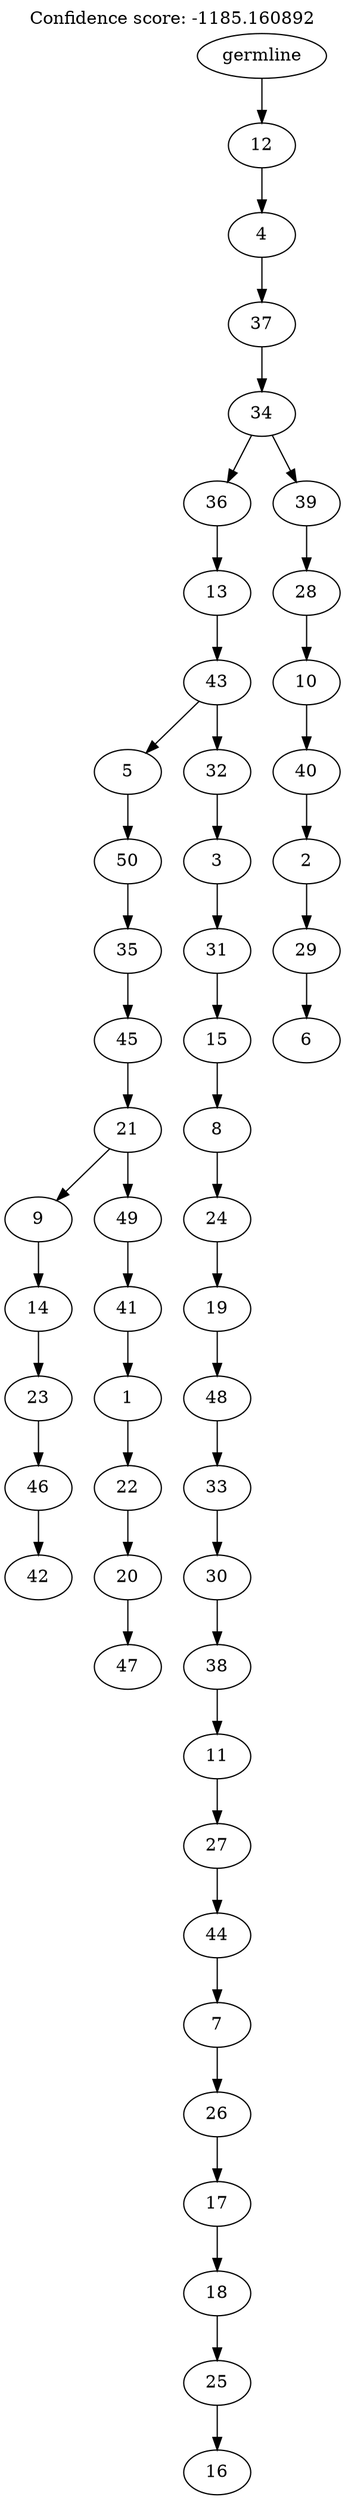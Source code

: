 digraph g {
	"49" -> "50";
	"50" [label="42"];
	"48" -> "49";
	"49" [label="46"];
	"47" -> "48";
	"48" [label="23"];
	"46" -> "47";
	"47" [label="14"];
	"44" -> "45";
	"45" [label="47"];
	"43" -> "44";
	"44" [label="20"];
	"42" -> "43";
	"43" [label="22"];
	"41" -> "42";
	"42" [label="1"];
	"40" -> "41";
	"41" [label="41"];
	"39" -> "40";
	"40" [label="49"];
	"39" -> "46";
	"46" [label="9"];
	"38" -> "39";
	"39" [label="21"];
	"37" -> "38";
	"38" [label="45"];
	"36" -> "37";
	"37" [label="35"];
	"35" -> "36";
	"36" [label="50"];
	"33" -> "34";
	"34" [label="16"];
	"32" -> "33";
	"33" [label="25"];
	"31" -> "32";
	"32" [label="18"];
	"30" -> "31";
	"31" [label="17"];
	"29" -> "30";
	"30" [label="26"];
	"28" -> "29";
	"29" [label="7"];
	"27" -> "28";
	"28" [label="44"];
	"26" -> "27";
	"27" [label="27"];
	"25" -> "26";
	"26" [label="11"];
	"24" -> "25";
	"25" [label="38"];
	"23" -> "24";
	"24" [label="30"];
	"22" -> "23";
	"23" [label="33"];
	"21" -> "22";
	"22" [label="48"];
	"20" -> "21";
	"21" [label="19"];
	"19" -> "20";
	"20" [label="24"];
	"18" -> "19";
	"19" [label="8"];
	"17" -> "18";
	"18" [label="15"];
	"16" -> "17";
	"17" [label="31"];
	"15" -> "16";
	"16" [label="3"];
	"14" -> "15";
	"15" [label="32"];
	"14" -> "35";
	"35" [label="5"];
	"13" -> "14";
	"14" [label="43"];
	"12" -> "13";
	"13" [label="13"];
	"10" -> "11";
	"11" [label="6"];
	"9" -> "10";
	"10" [label="29"];
	"8" -> "9";
	"9" [label="2"];
	"7" -> "8";
	"8" [label="40"];
	"6" -> "7";
	"7" [label="10"];
	"5" -> "6";
	"6" [label="28"];
	"4" -> "5";
	"5" [label="39"];
	"4" -> "12";
	"12" [label="36"];
	"3" -> "4";
	"4" [label="34"];
	"2" -> "3";
	"3" [label="37"];
	"1" -> "2";
	"2" [label="4"];
	"0" -> "1";
	"1" [label="12"];
	"0" [label="germline"];
	labelloc="t";
	label="Confidence score: -1185.160892";
}
